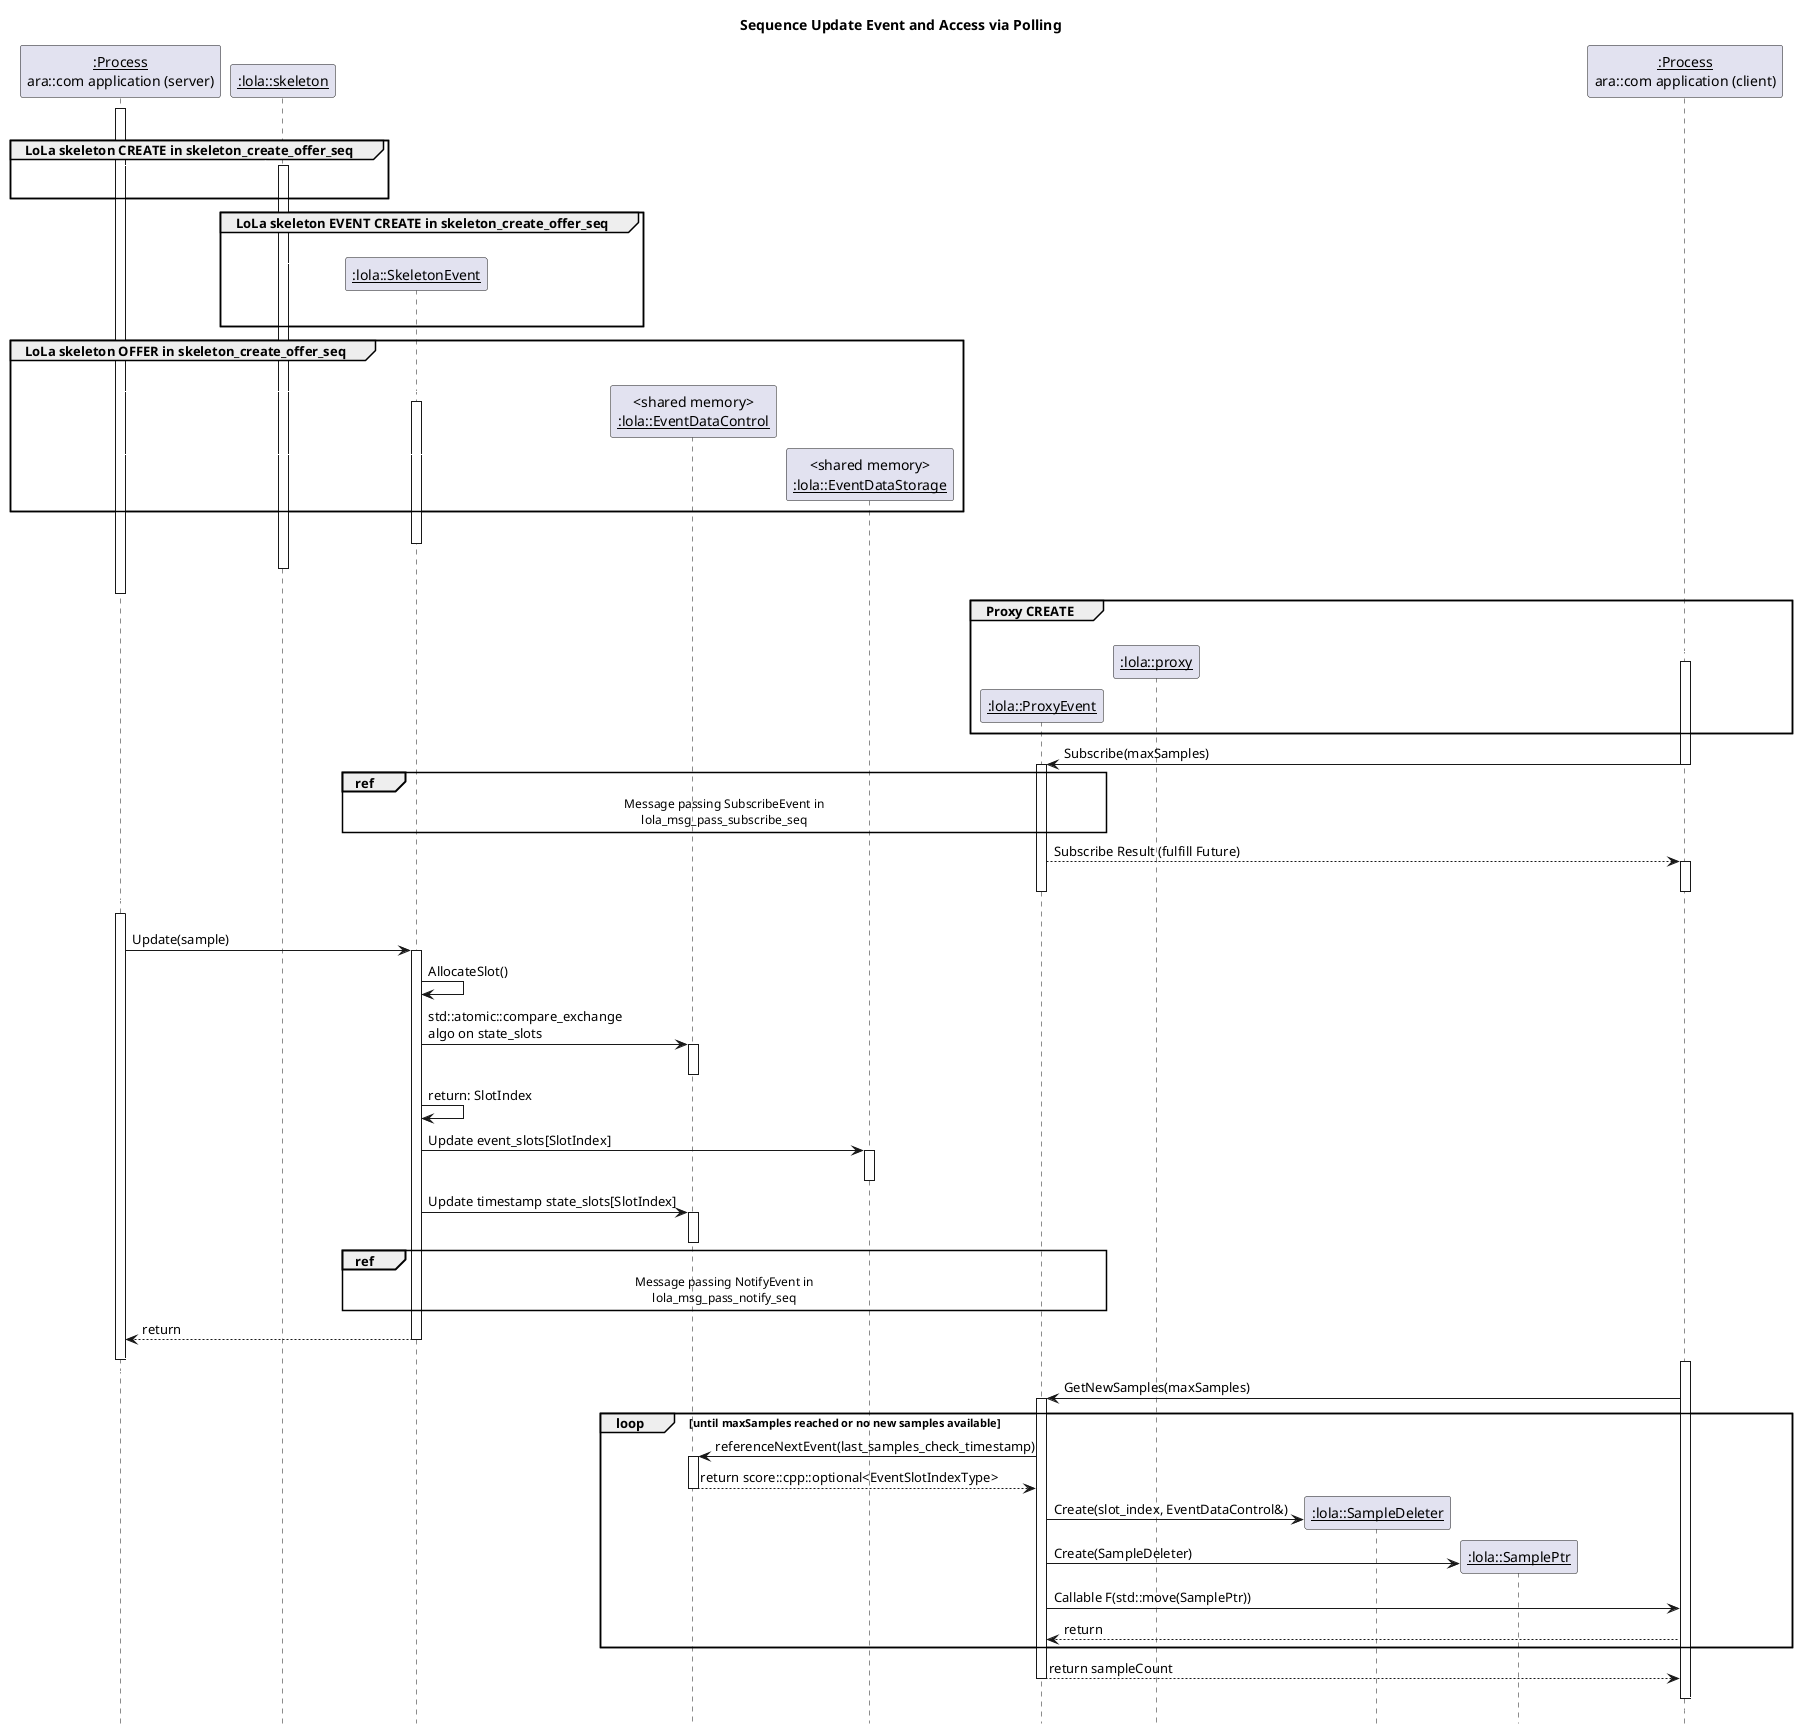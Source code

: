 @startuml event_poll_lola_seq
title "Sequence Update Event and Access via Polling"
hide footbox

participant "<u>:Process</u>\nara::com application (server)" as Process1
participant "<u>:lola::skeleton</u>" as skeleton
participant "<u>:lola::SkeletonEvent</u>" as SkeletonEvent
participant "<shared memory>\n<u>:lola::EventDataControl</u>" as EventDataControl
participant "<shared memory>\n<u>:lola::EventDataStorage</u>" as EventDataStorage
participant "<u>:lola::ProxyEvent</u>" as ProxyEvent
participant "<u>:lola::proxy</u>" as proxy
participant "<u>:lola::SampleDeleter</u>" as SampleDeleter
participant "<u>:lola::SamplePtr</u>" as SamplePtr
participant "<u>:Process</u>\nara::com application (client)" as Process2

activate Process1
|||
group LoLa skeleton CREATE in skeleton_create_offer_seq
    Process1 -[#white]> skeleton
    activate skeleton
    |||
end

group LoLa skeleton EVENT CREATE in skeleton_create_offer_seq
    |||
    create SkeletonEvent
    skeleton -[#white]> SkeletonEvent
    |||
end

group LoLa skeleton OFFER in skeleton_create_offer_seq
    |||
    create EventDataControl
    Process1 -[#white]> EventDataControl
    activate SkeletonEvent
    create EventDataStorage
    Process1 -[#white]> EventDataStorage
end
|||
deactivate SkeletonEvent
|||
deactivate skeleton
|||
deactivate Process1

group Proxy CREATE
    |||
    create proxy
    Process2 -[#white]> proxy
    activate Process2
    create ProxyEvent
    Process2 -[#white]> ProxyEvent
end

Process2 -> ProxyEvent: Subscribe(maxSamples)
deactivate Process2
activate ProxyEvent
ref over SkeletonEvent, ProxyEvent: Message passing SubscribeEvent in\nlola_msg_pass_subscribe_seq
ProxyEvent --> Process2: Subscribe Result (fulfill Future)
activate Process2
deactivate ProxyEvent
deactivate Process2

Process1 -[#white]> Process1
activate Process1
Process1 -> SkeletonEvent: Update(sample)
activate SkeletonEvent
SkeletonEvent -> SkeletonEvent: AllocateSlot()
SkeletonEvent -> EventDataControl: std::atomic::compare_exchange\nalgo on state_slots
activate EventDataControl
deactivate EventDataControl
SkeletonEvent -> SkeletonEvent: return: SlotIndex
SkeletonEvent -> EventDataStorage: Update event_slots[SlotIndex]
activate EventDataStorage
deactivate EventDataStorage
SkeletonEvent -> EventDataControl: Update timestamp state_slots[SlotIndex]
activate EventDataControl
deactivate EventDataControl
ref over SkeletonEvent, ProxyEvent: Message passing NotifyEvent in\nlola_msg_pass_notify_seq
Process1 <-- SkeletonEvent: return
deactivate SkeletonEvent
Process1 -[#white]> Process1
deactivate Process1

activate Process2
Process2 -> ProxyEvent: GetNewSamples(maxSamples)
activate ProxyEvent
loop until maxSamples reached or no new samples available
  ProxyEvent -> EventDataControl: referenceNextEvent(last_samples_check_timestamp)
  activate EventDataControl
  ProxyEvent <-- EventDataControl: return score::cpp::optional<EventSlotIndexType>
  deactivate EventDataControl
  create SampleDeleter
  ProxyEvent -> SampleDeleter: Create(slot_index, EventDataControl&)
  create SamplePtr
  ProxyEvent -> SamplePtr: Create(SampleDeleter)
  Process2 <- ProxyEvent: Callable F(std::move(SamplePtr))
  Process2 --> ProxyEvent: return
end
Process2 <-- ProxyEvent: return sampleCount
deactivate ProxyEvent
Process2 -[#white]> Process2
deactivate Process2

@enduml
